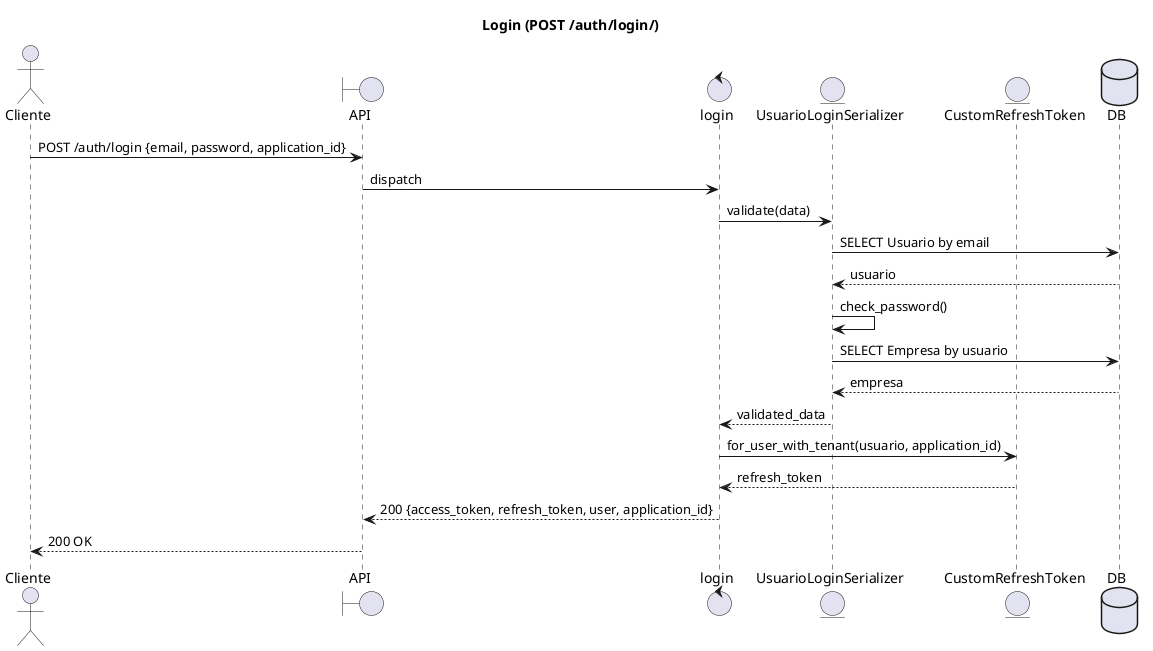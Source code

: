 @startuml auth_login
!define DIRECTION left to right direction
title Login (POST /auth/login/)
actor Cliente
boundary API as B
control "login" as V
entity "UsuarioLoginSerializer" as S
entity "CustomRefreshToken" as T
database DB

Cliente -> B : POST /auth/login {email, password, application_id}
B -> V : dispatch
V -> S : validate(data)
S -> DB : SELECT Usuario by email
DB --> S : usuario
S -> S : check_password()
S -> DB : SELECT Empresa by usuario
DB --> S : empresa
S --> V : validated_data
V -> T : for_user_with_tenant(usuario, application_id)
T --> V : refresh_token
V --> B : 200 {access_token, refresh_token, user, application_id}
B --> Cliente : 200 OK
@enduml